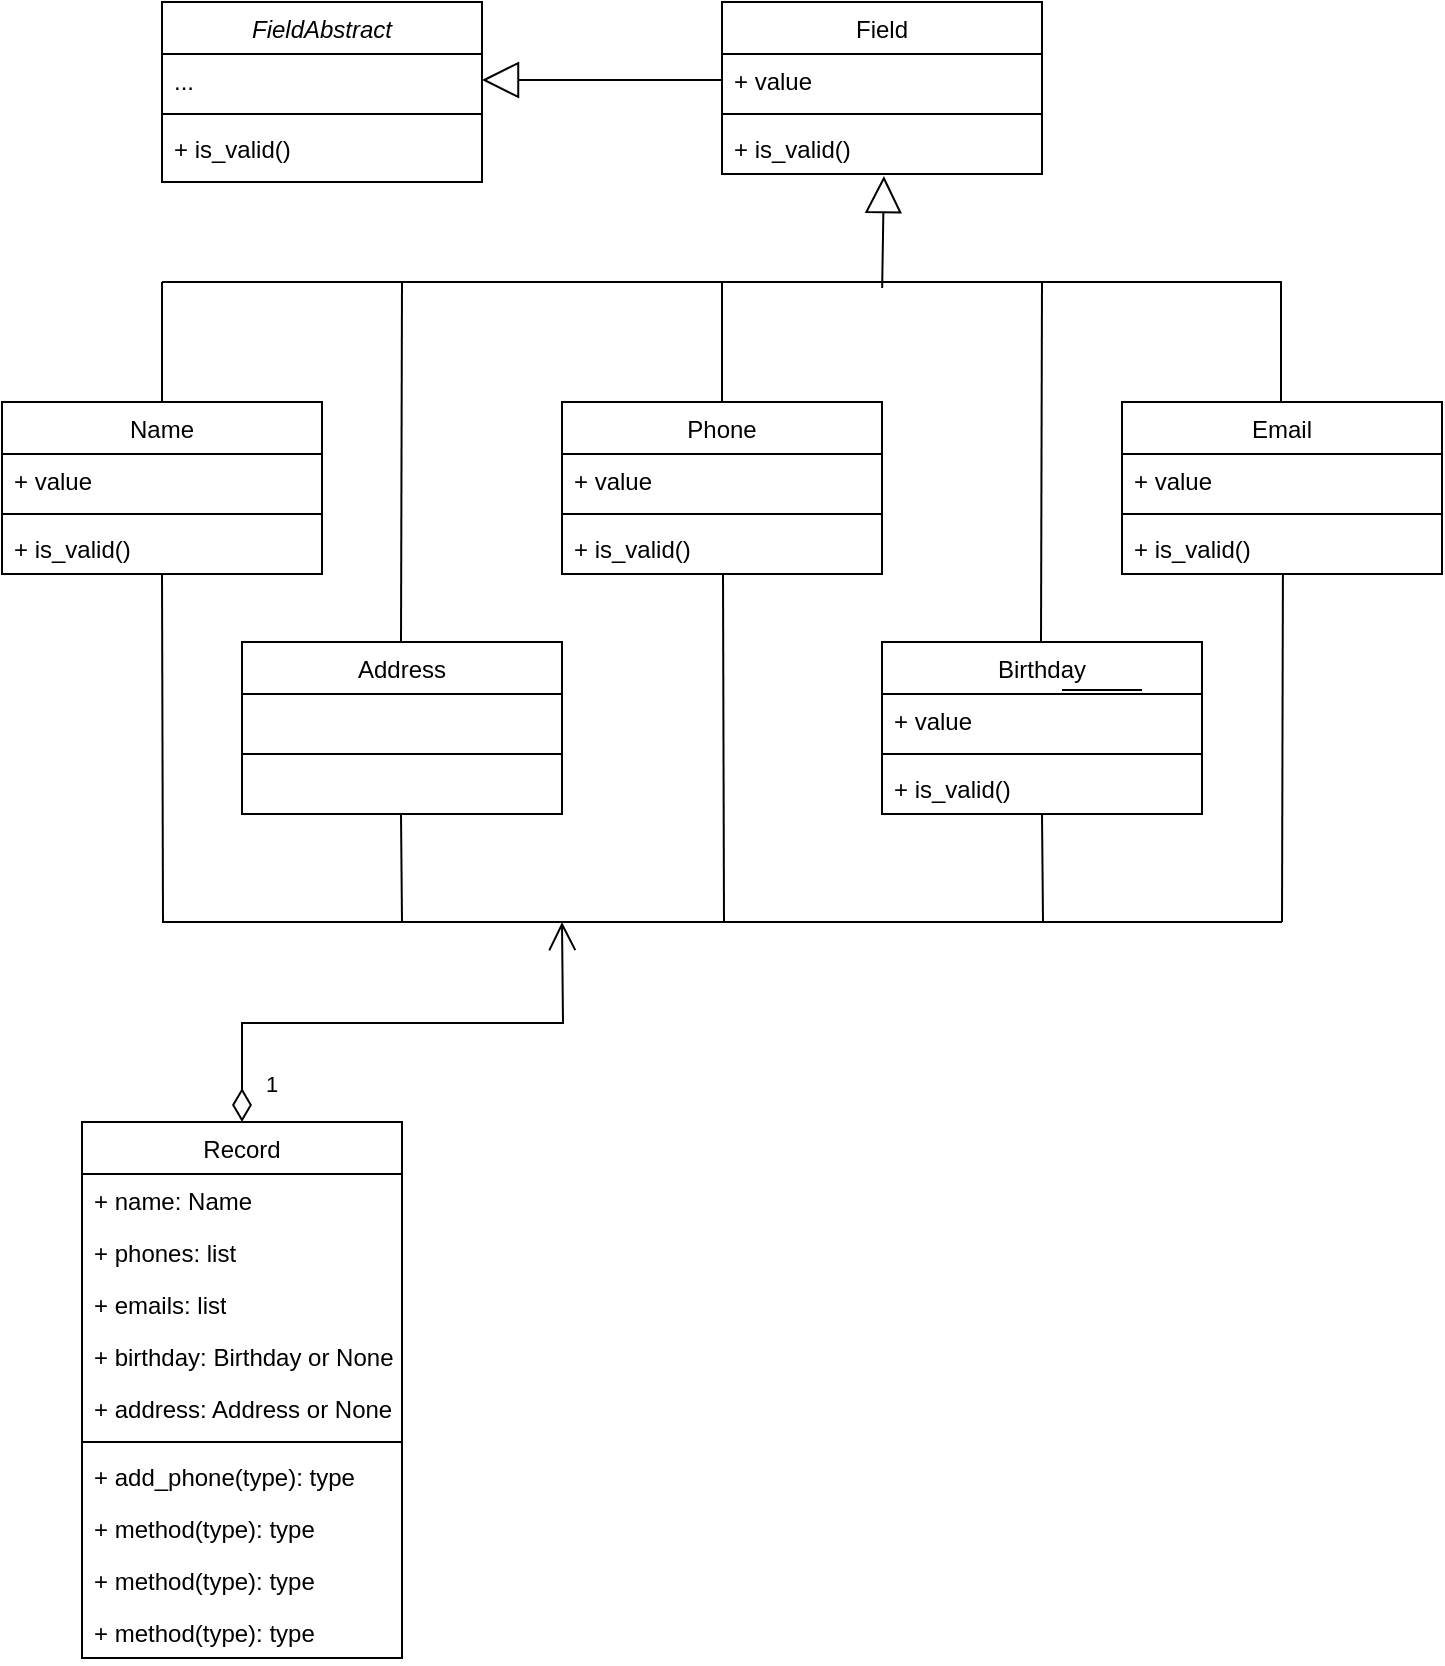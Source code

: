 <mxfile version="24.0.0" type="github">
  <diagram id="C5RBs43oDa-KdzZeNtuy" name="Page-1">
    <mxGraphModel dx="1394" dy="820" grid="1" gridSize="10" guides="1" tooltips="1" connect="1" arrows="1" fold="1" page="1" pageScale="1" pageWidth="827" pageHeight="1169" math="0" shadow="0">
      <root>
        <mxCell id="WIyWlLk6GJQsqaUBKTNV-0" />
        <mxCell id="WIyWlLk6GJQsqaUBKTNV-1" parent="WIyWlLk6GJQsqaUBKTNV-0" />
        <mxCell id="TdaEQUvyKpU_Swf0FTRU-17" value="FieldAbstract" style="swimlane;fontStyle=2;align=center;verticalAlign=top;childLayout=stackLayout;horizontal=1;startSize=26;horizontalStack=0;resizeParent=1;resizeLast=0;collapsible=1;marginBottom=0;rounded=0;shadow=0;strokeWidth=1;" vertex="1" parent="WIyWlLk6GJQsqaUBKTNV-1">
          <mxGeometry x="120" y="80" width="160" height="90" as="geometry">
            <mxRectangle x="230" y="140" width="160" height="26" as="alternateBounds" />
          </mxGeometry>
        </mxCell>
        <mxCell id="TdaEQUvyKpU_Swf0FTRU-20" value="..." style="text;align=left;verticalAlign=top;spacingLeft=4;spacingRight=4;overflow=hidden;rotatable=0;points=[[0,0.5],[1,0.5]];portConstraint=eastwest;rounded=0;shadow=0;html=0;" vertex="1" parent="TdaEQUvyKpU_Swf0FTRU-17">
          <mxGeometry y="26" width="160" height="26" as="geometry" />
        </mxCell>
        <mxCell id="TdaEQUvyKpU_Swf0FTRU-21" value="" style="line;html=1;strokeWidth=1;align=left;verticalAlign=middle;spacingTop=-1;spacingLeft=3;spacingRight=3;rotatable=0;labelPosition=right;points=[];portConstraint=eastwest;" vertex="1" parent="TdaEQUvyKpU_Swf0FTRU-17">
          <mxGeometry y="52" width="160" height="8" as="geometry" />
        </mxCell>
        <mxCell id="TdaEQUvyKpU_Swf0FTRU-22" value="+ is_valid()" style="text;align=left;verticalAlign=top;spacingLeft=4;spacingRight=4;overflow=hidden;rotatable=0;points=[[0,0.5],[1,0.5]];portConstraint=eastwest;" vertex="1" parent="TdaEQUvyKpU_Swf0FTRU-17">
          <mxGeometry y="60" width="160" height="26" as="geometry" />
        </mxCell>
        <mxCell id="TdaEQUvyKpU_Swf0FTRU-23" value="&lt;span style=&quot;font-weight: normal;&quot;&gt;Field&lt;/span&gt;" style="swimlane;fontStyle=1;align=center;verticalAlign=top;childLayout=stackLayout;horizontal=1;startSize=26;horizontalStack=0;resizeParent=1;resizeParentMax=0;resizeLast=0;collapsible=1;marginBottom=0;whiteSpace=wrap;html=1;" vertex="1" parent="WIyWlLk6GJQsqaUBKTNV-1">
          <mxGeometry x="400" y="80" width="160" height="86" as="geometry" />
        </mxCell>
        <mxCell id="TdaEQUvyKpU_Swf0FTRU-24" value="+ value" style="text;strokeColor=none;fillColor=none;align=left;verticalAlign=top;spacingLeft=4;spacingRight=4;overflow=hidden;rotatable=0;points=[[0,0.5],[1,0.5]];portConstraint=eastwest;whiteSpace=wrap;html=1;" vertex="1" parent="TdaEQUvyKpU_Swf0FTRU-23">
          <mxGeometry y="26" width="160" height="26" as="geometry" />
        </mxCell>
        <mxCell id="TdaEQUvyKpU_Swf0FTRU-25" value="" style="line;strokeWidth=1;fillColor=none;align=left;verticalAlign=middle;spacingTop=-1;spacingLeft=3;spacingRight=3;rotatable=0;labelPosition=right;points=[];portConstraint=eastwest;strokeColor=inherit;" vertex="1" parent="TdaEQUvyKpU_Swf0FTRU-23">
          <mxGeometry y="52" width="160" height="8" as="geometry" />
        </mxCell>
        <mxCell id="TdaEQUvyKpU_Swf0FTRU-26" value="+&amp;nbsp;is_valid()" style="text;strokeColor=none;fillColor=none;align=left;verticalAlign=top;spacingLeft=4;spacingRight=4;overflow=hidden;rotatable=0;points=[[0,0.5],[1,0.5]];portConstraint=eastwest;whiteSpace=wrap;html=1;" vertex="1" parent="TdaEQUvyKpU_Swf0FTRU-23">
          <mxGeometry y="60" width="160" height="26" as="geometry" />
        </mxCell>
        <mxCell id="TdaEQUvyKpU_Swf0FTRU-28" value="" style="endArrow=block;endSize=16;endFill=0;html=1;rounded=0;exitX=0;exitY=0.5;exitDx=0;exitDy=0;entryX=1;entryY=0.5;entryDx=0;entryDy=0;" edge="1" parent="WIyWlLk6GJQsqaUBKTNV-1" source="TdaEQUvyKpU_Swf0FTRU-24" target="TdaEQUvyKpU_Swf0FTRU-20">
          <mxGeometry width="160" relative="1" as="geometry">
            <mxPoint x="230" y="250" as="sourcePoint" />
            <mxPoint x="390" y="250" as="targetPoint" />
          </mxGeometry>
        </mxCell>
        <mxCell id="TdaEQUvyKpU_Swf0FTRU-29" value="&lt;span style=&quot;font-weight: normal;&quot;&gt;Name&lt;/span&gt;" style="swimlane;fontStyle=1;align=center;verticalAlign=top;childLayout=stackLayout;horizontal=1;startSize=26;horizontalStack=0;resizeParent=1;resizeParentMax=0;resizeLast=0;collapsible=1;marginBottom=0;whiteSpace=wrap;html=1;" vertex="1" parent="WIyWlLk6GJQsqaUBKTNV-1">
          <mxGeometry x="40" y="280" width="160" height="86" as="geometry" />
        </mxCell>
        <mxCell id="TdaEQUvyKpU_Swf0FTRU-30" value="+ value" style="text;strokeColor=none;fillColor=none;align=left;verticalAlign=top;spacingLeft=4;spacingRight=4;overflow=hidden;rotatable=0;points=[[0,0.5],[1,0.5]];portConstraint=eastwest;whiteSpace=wrap;html=1;" vertex="1" parent="TdaEQUvyKpU_Swf0FTRU-29">
          <mxGeometry y="26" width="160" height="26" as="geometry" />
        </mxCell>
        <mxCell id="TdaEQUvyKpU_Swf0FTRU-31" value="" style="line;strokeWidth=1;fillColor=none;align=left;verticalAlign=middle;spacingTop=-1;spacingLeft=3;spacingRight=3;rotatable=0;labelPosition=right;points=[];portConstraint=eastwest;strokeColor=inherit;" vertex="1" parent="TdaEQUvyKpU_Swf0FTRU-29">
          <mxGeometry y="52" width="160" height="8" as="geometry" />
        </mxCell>
        <mxCell id="TdaEQUvyKpU_Swf0FTRU-32" value="+&amp;nbsp;is_valid()" style="text;strokeColor=none;fillColor=none;align=left;verticalAlign=top;spacingLeft=4;spacingRight=4;overflow=hidden;rotatable=0;points=[[0,0.5],[1,0.5]];portConstraint=eastwest;whiteSpace=wrap;html=1;" vertex="1" parent="TdaEQUvyKpU_Swf0FTRU-29">
          <mxGeometry y="60" width="160" height="26" as="geometry" />
        </mxCell>
        <mxCell id="TdaEQUvyKpU_Swf0FTRU-33" value="&lt;span style=&quot;font-weight: normal;&quot;&gt;Phone&lt;/span&gt;" style="swimlane;fontStyle=1;align=center;verticalAlign=top;childLayout=stackLayout;horizontal=1;startSize=26;horizontalStack=0;resizeParent=1;resizeParentMax=0;resizeLast=0;collapsible=1;marginBottom=0;whiteSpace=wrap;html=1;" vertex="1" parent="WIyWlLk6GJQsqaUBKTNV-1">
          <mxGeometry x="320" y="280" width="160" height="86" as="geometry" />
        </mxCell>
        <mxCell id="TdaEQUvyKpU_Swf0FTRU-34" value="+ value" style="text;strokeColor=none;fillColor=none;align=left;verticalAlign=top;spacingLeft=4;spacingRight=4;overflow=hidden;rotatable=0;points=[[0,0.5],[1,0.5]];portConstraint=eastwest;whiteSpace=wrap;html=1;" vertex="1" parent="TdaEQUvyKpU_Swf0FTRU-33">
          <mxGeometry y="26" width="160" height="26" as="geometry" />
        </mxCell>
        <mxCell id="TdaEQUvyKpU_Swf0FTRU-35" value="" style="line;strokeWidth=1;fillColor=none;align=left;verticalAlign=middle;spacingTop=-1;spacingLeft=3;spacingRight=3;rotatable=0;labelPosition=right;points=[];portConstraint=eastwest;strokeColor=inherit;" vertex="1" parent="TdaEQUvyKpU_Swf0FTRU-33">
          <mxGeometry y="52" width="160" height="8" as="geometry" />
        </mxCell>
        <mxCell id="TdaEQUvyKpU_Swf0FTRU-36" value="+&amp;nbsp;is_valid()" style="text;strokeColor=none;fillColor=none;align=left;verticalAlign=top;spacingLeft=4;spacingRight=4;overflow=hidden;rotatable=0;points=[[0,0.5],[1,0.5]];portConstraint=eastwest;whiteSpace=wrap;html=1;" vertex="1" parent="TdaEQUvyKpU_Swf0FTRU-33">
          <mxGeometry y="60" width="160" height="26" as="geometry" />
        </mxCell>
        <mxCell id="TdaEQUvyKpU_Swf0FTRU-37" value="&lt;span style=&quot;font-weight: normal;&quot;&gt;Email&lt;/span&gt;" style="swimlane;fontStyle=1;align=center;verticalAlign=top;childLayout=stackLayout;horizontal=1;startSize=26;horizontalStack=0;resizeParent=1;resizeParentMax=0;resizeLast=0;collapsible=1;marginBottom=0;whiteSpace=wrap;html=1;" vertex="1" parent="WIyWlLk6GJQsqaUBKTNV-1">
          <mxGeometry x="600" y="280" width="160" height="86" as="geometry" />
        </mxCell>
        <mxCell id="TdaEQUvyKpU_Swf0FTRU-38" value="+ value" style="text;strokeColor=none;fillColor=none;align=left;verticalAlign=top;spacingLeft=4;spacingRight=4;overflow=hidden;rotatable=0;points=[[0,0.5],[1,0.5]];portConstraint=eastwest;whiteSpace=wrap;html=1;" vertex="1" parent="TdaEQUvyKpU_Swf0FTRU-37">
          <mxGeometry y="26" width="160" height="26" as="geometry" />
        </mxCell>
        <mxCell id="TdaEQUvyKpU_Swf0FTRU-39" value="" style="line;strokeWidth=1;fillColor=none;align=left;verticalAlign=middle;spacingTop=-1;spacingLeft=3;spacingRight=3;rotatable=0;labelPosition=right;points=[];portConstraint=eastwest;strokeColor=inherit;" vertex="1" parent="TdaEQUvyKpU_Swf0FTRU-37">
          <mxGeometry y="52" width="160" height="8" as="geometry" />
        </mxCell>
        <mxCell id="TdaEQUvyKpU_Swf0FTRU-40" value="+&amp;nbsp;is_valid()" style="text;strokeColor=none;fillColor=none;align=left;verticalAlign=top;spacingLeft=4;spacingRight=4;overflow=hidden;rotatable=0;points=[[0,0.5],[1,0.5]];portConstraint=eastwest;whiteSpace=wrap;html=1;" vertex="1" parent="TdaEQUvyKpU_Swf0FTRU-37">
          <mxGeometry y="60" width="160" height="26" as="geometry" />
        </mxCell>
        <mxCell id="TdaEQUvyKpU_Swf0FTRU-41" value="&lt;span style=&quot;font-weight: 400;&quot;&gt;Address&lt;/span&gt;" style="swimlane;fontStyle=1;align=center;verticalAlign=top;childLayout=stackLayout;horizontal=1;startSize=26;horizontalStack=0;resizeParent=1;resizeParentMax=0;resizeLast=0;collapsible=1;marginBottom=0;whiteSpace=wrap;html=1;" vertex="1" parent="WIyWlLk6GJQsqaUBKTNV-1">
          <mxGeometry x="160" y="400" width="160" height="86" as="geometry" />
        </mxCell>
        <mxCell id="TdaEQUvyKpU_Swf0FTRU-42" value="&amp;nbsp;" style="text;strokeColor=none;fillColor=none;align=left;verticalAlign=top;spacingLeft=4;spacingRight=4;overflow=hidden;rotatable=0;points=[[0,0.5],[1,0.5]];portConstraint=eastwest;whiteSpace=wrap;html=1;" vertex="1" parent="TdaEQUvyKpU_Swf0FTRU-41">
          <mxGeometry y="26" width="160" height="26" as="geometry" />
        </mxCell>
        <mxCell id="TdaEQUvyKpU_Swf0FTRU-43" value="" style="line;strokeWidth=1;fillColor=none;align=left;verticalAlign=middle;spacingTop=-1;spacingLeft=3;spacingRight=3;rotatable=0;labelPosition=right;points=[];portConstraint=eastwest;strokeColor=inherit;" vertex="1" parent="TdaEQUvyKpU_Swf0FTRU-41">
          <mxGeometry y="52" width="160" height="8" as="geometry" />
        </mxCell>
        <mxCell id="TdaEQUvyKpU_Swf0FTRU-44" value="&amp;nbsp;" style="text;strokeColor=none;fillColor=none;align=left;verticalAlign=top;spacingLeft=4;spacingRight=4;overflow=hidden;rotatable=0;points=[[0,0.5],[1,0.5]];portConstraint=eastwest;whiteSpace=wrap;html=1;" vertex="1" parent="TdaEQUvyKpU_Swf0FTRU-41">
          <mxGeometry y="60" width="160" height="26" as="geometry" />
        </mxCell>
        <mxCell id="TdaEQUvyKpU_Swf0FTRU-45" value="&lt;span style=&quot;font-weight: 400;&quot;&gt;Birthday&lt;/span&gt;" style="swimlane;fontStyle=1;align=center;verticalAlign=top;childLayout=stackLayout;horizontal=1;startSize=26;horizontalStack=0;resizeParent=1;resizeParentMax=0;resizeLast=0;collapsible=1;marginBottom=0;whiteSpace=wrap;html=1;" vertex="1" parent="WIyWlLk6GJQsqaUBKTNV-1">
          <mxGeometry x="480" y="400" width="160" height="86" as="geometry" />
        </mxCell>
        <mxCell id="TdaEQUvyKpU_Swf0FTRU-46" value="+ value" style="text;strokeColor=none;fillColor=none;align=left;verticalAlign=top;spacingLeft=4;spacingRight=4;overflow=hidden;rotatable=0;points=[[0,0.5],[1,0.5]];portConstraint=eastwest;whiteSpace=wrap;html=1;" vertex="1" parent="TdaEQUvyKpU_Swf0FTRU-45">
          <mxGeometry y="26" width="160" height="26" as="geometry" />
        </mxCell>
        <mxCell id="TdaEQUvyKpU_Swf0FTRU-47" value="" style="line;strokeWidth=1;fillColor=none;align=left;verticalAlign=middle;spacingTop=-1;spacingLeft=3;spacingRight=3;rotatable=0;labelPosition=right;points=[];portConstraint=eastwest;strokeColor=inherit;" vertex="1" parent="TdaEQUvyKpU_Swf0FTRU-45">
          <mxGeometry y="52" width="160" height="8" as="geometry" />
        </mxCell>
        <mxCell id="TdaEQUvyKpU_Swf0FTRU-48" value="+&amp;nbsp;is_valid()" style="text;strokeColor=none;fillColor=none;align=left;verticalAlign=top;spacingLeft=4;spacingRight=4;overflow=hidden;rotatable=0;points=[[0,0.5],[1,0.5]];portConstraint=eastwest;whiteSpace=wrap;html=1;" vertex="1" parent="TdaEQUvyKpU_Swf0FTRU-45">
          <mxGeometry y="60" width="160" height="26" as="geometry" />
        </mxCell>
        <mxCell id="TdaEQUvyKpU_Swf0FTRU-49" value="" style="endArrow=block;endSize=16;endFill=0;html=1;rounded=0;entryX=0.506;entryY=1.038;entryDx=0;entryDy=0;entryPerimeter=0;exitX=0.643;exitY=0.375;exitDx=0;exitDy=0;exitPerimeter=0;" edge="1" parent="WIyWlLk6GJQsqaUBKTNV-1" target="TdaEQUvyKpU_Swf0FTRU-26">
          <mxGeometry width="160" relative="1" as="geometry">
            <mxPoint x="480.08" y="223" as="sourcePoint" />
            <mxPoint x="480" y="190" as="targetPoint" />
          </mxGeometry>
        </mxCell>
        <mxCell id="TdaEQUvyKpU_Swf0FTRU-50" value="" style="line;strokeWidth=1;fillColor=none;align=left;verticalAlign=middle;spacingTop=-1;spacingLeft=3;spacingRight=3;rotatable=0;labelPosition=right;points=[];portConstraint=eastwest;strokeColor=inherit;" vertex="1" parent="WIyWlLk6GJQsqaUBKTNV-1">
          <mxGeometry x="570" y="420" width="40" height="8" as="geometry" />
        </mxCell>
        <mxCell id="TdaEQUvyKpU_Swf0FTRU-60" value="" style="endArrow=none;html=1;rounded=0;" edge="1" parent="WIyWlLk6GJQsqaUBKTNV-1">
          <mxGeometry width="50" height="50" relative="1" as="geometry">
            <mxPoint x="120" y="220" as="sourcePoint" />
            <mxPoint x="680" y="220" as="targetPoint" />
          </mxGeometry>
        </mxCell>
        <mxCell id="TdaEQUvyKpU_Swf0FTRU-61" value="" style="endArrow=none;html=1;rounded=0;" edge="1" parent="WIyWlLk6GJQsqaUBKTNV-1">
          <mxGeometry width="50" height="50" relative="1" as="geometry">
            <mxPoint x="120" y="280" as="sourcePoint" />
            <mxPoint x="120" y="220" as="targetPoint" />
          </mxGeometry>
        </mxCell>
        <mxCell id="TdaEQUvyKpU_Swf0FTRU-62" value="" style="endArrow=none;html=1;rounded=0;" edge="1" parent="WIyWlLk6GJQsqaUBKTNV-1">
          <mxGeometry width="50" height="50" relative="1" as="geometry">
            <mxPoint x="400" y="280" as="sourcePoint" />
            <mxPoint x="400" y="220" as="targetPoint" />
          </mxGeometry>
        </mxCell>
        <mxCell id="TdaEQUvyKpU_Swf0FTRU-63" value="" style="endArrow=none;html=1;rounded=0;" edge="1" parent="WIyWlLk6GJQsqaUBKTNV-1">
          <mxGeometry width="50" height="50" relative="1" as="geometry">
            <mxPoint x="679.5" y="280" as="sourcePoint" />
            <mxPoint x="679.5" y="220" as="targetPoint" />
          </mxGeometry>
        </mxCell>
        <mxCell id="TdaEQUvyKpU_Swf0FTRU-64" value="" style="endArrow=none;html=1;rounded=0;" edge="1" parent="WIyWlLk6GJQsqaUBKTNV-1">
          <mxGeometry width="50" height="50" relative="1" as="geometry">
            <mxPoint x="239.5" y="400" as="sourcePoint" />
            <mxPoint x="240" y="220" as="targetPoint" />
          </mxGeometry>
        </mxCell>
        <mxCell id="TdaEQUvyKpU_Swf0FTRU-65" value="" style="endArrow=none;html=1;rounded=0;" edge="1" parent="WIyWlLk6GJQsqaUBKTNV-1">
          <mxGeometry width="50" height="50" relative="1" as="geometry">
            <mxPoint x="559.5" y="400" as="sourcePoint" />
            <mxPoint x="560" y="220" as="targetPoint" />
          </mxGeometry>
        </mxCell>
        <mxCell id="TdaEQUvyKpU_Swf0FTRU-66" value="&lt;span style=&quot;font-weight: 400;&quot;&gt;Record&lt;/span&gt;" style="swimlane;fontStyle=1;align=center;verticalAlign=top;childLayout=stackLayout;horizontal=1;startSize=26;horizontalStack=0;resizeParent=1;resizeParentMax=0;resizeLast=0;collapsible=1;marginBottom=0;whiteSpace=wrap;html=1;" vertex="1" parent="WIyWlLk6GJQsqaUBKTNV-1">
          <mxGeometry x="80" y="640" width="160" height="268" as="geometry" />
        </mxCell>
        <mxCell id="TdaEQUvyKpU_Swf0FTRU-67" value="+ name:&amp;nbsp;&lt;span style=&quot;text-align: center;&quot;&gt;Name&lt;/span&gt;" style="text;strokeColor=none;fillColor=none;align=left;verticalAlign=top;spacingLeft=4;spacingRight=4;overflow=hidden;rotatable=0;points=[[0,0.5],[1,0.5]];portConstraint=eastwest;whiteSpace=wrap;html=1;" vertex="1" parent="TdaEQUvyKpU_Swf0FTRU-66">
          <mxGeometry y="26" width="160" height="26" as="geometry" />
        </mxCell>
        <mxCell id="TdaEQUvyKpU_Swf0FTRU-70" value="+ phones: list" style="text;strokeColor=none;fillColor=none;align=left;verticalAlign=top;spacingLeft=4;spacingRight=4;overflow=hidden;rotatable=0;points=[[0,0.5],[1,0.5]];portConstraint=eastwest;whiteSpace=wrap;html=1;" vertex="1" parent="TdaEQUvyKpU_Swf0FTRU-66">
          <mxGeometry y="52" width="160" height="26" as="geometry" />
        </mxCell>
        <mxCell id="TdaEQUvyKpU_Swf0FTRU-73" value="+ emails: list" style="text;strokeColor=none;fillColor=none;align=left;verticalAlign=top;spacingLeft=4;spacingRight=4;overflow=hidden;rotatable=0;points=[[0,0.5],[1,0.5]];portConstraint=eastwest;whiteSpace=wrap;html=1;" vertex="1" parent="TdaEQUvyKpU_Swf0FTRU-66">
          <mxGeometry y="78" width="160" height="26" as="geometry" />
        </mxCell>
        <mxCell id="TdaEQUvyKpU_Swf0FTRU-72" value="+ birthday: Birthday or None" style="text;strokeColor=none;fillColor=none;align=left;verticalAlign=top;spacingLeft=4;spacingRight=4;overflow=hidden;rotatable=0;points=[[0,0.5],[1,0.5]];portConstraint=eastwest;whiteSpace=wrap;html=1;" vertex="1" parent="TdaEQUvyKpU_Swf0FTRU-66">
          <mxGeometry y="104" width="160" height="26" as="geometry" />
        </mxCell>
        <mxCell id="TdaEQUvyKpU_Swf0FTRU-71" value="+ address: Address or None" style="text;strokeColor=none;fillColor=none;align=left;verticalAlign=top;spacingLeft=4;spacingRight=4;overflow=hidden;rotatable=0;points=[[0,0.5],[1,0.5]];portConstraint=eastwest;whiteSpace=wrap;html=1;" vertex="1" parent="TdaEQUvyKpU_Swf0FTRU-66">
          <mxGeometry y="130" width="160" height="26" as="geometry" />
        </mxCell>
        <mxCell id="TdaEQUvyKpU_Swf0FTRU-68" value="" style="line;strokeWidth=1;fillColor=none;align=left;verticalAlign=middle;spacingTop=-1;spacingLeft=3;spacingRight=3;rotatable=0;labelPosition=right;points=[];portConstraint=eastwest;strokeColor=inherit;" vertex="1" parent="TdaEQUvyKpU_Swf0FTRU-66">
          <mxGeometry y="156" width="160" height="8" as="geometry" />
        </mxCell>
        <mxCell id="TdaEQUvyKpU_Swf0FTRU-78" value="+ add_phone(type): type" style="text;strokeColor=none;fillColor=none;align=left;verticalAlign=top;spacingLeft=4;spacingRight=4;overflow=hidden;rotatable=0;points=[[0,0.5],[1,0.5]];portConstraint=eastwest;whiteSpace=wrap;html=1;" vertex="1" parent="TdaEQUvyKpU_Swf0FTRU-66">
          <mxGeometry y="164" width="160" height="26" as="geometry" />
        </mxCell>
        <mxCell id="TdaEQUvyKpU_Swf0FTRU-80" value="+ method(type): type" style="text;strokeColor=none;fillColor=none;align=left;verticalAlign=top;spacingLeft=4;spacingRight=4;overflow=hidden;rotatable=0;points=[[0,0.5],[1,0.5]];portConstraint=eastwest;whiteSpace=wrap;html=1;" vertex="1" parent="TdaEQUvyKpU_Swf0FTRU-66">
          <mxGeometry y="190" width="160" height="26" as="geometry" />
        </mxCell>
        <mxCell id="TdaEQUvyKpU_Swf0FTRU-79" value="+ method(type): type" style="text;strokeColor=none;fillColor=none;align=left;verticalAlign=top;spacingLeft=4;spacingRight=4;overflow=hidden;rotatable=0;points=[[0,0.5],[1,0.5]];portConstraint=eastwest;whiteSpace=wrap;html=1;" vertex="1" parent="TdaEQUvyKpU_Swf0FTRU-66">
          <mxGeometry y="216" width="160" height="26" as="geometry" />
        </mxCell>
        <mxCell id="TdaEQUvyKpU_Swf0FTRU-69" value="+ method(type): type" style="text;strokeColor=none;fillColor=none;align=left;verticalAlign=top;spacingLeft=4;spacingRight=4;overflow=hidden;rotatable=0;points=[[0,0.5],[1,0.5]];portConstraint=eastwest;whiteSpace=wrap;html=1;" vertex="1" parent="TdaEQUvyKpU_Swf0FTRU-66">
          <mxGeometry y="242" width="160" height="26" as="geometry" />
        </mxCell>
        <mxCell id="TdaEQUvyKpU_Swf0FTRU-84" value="" style="endArrow=none;html=1;rounded=0;" edge="1" parent="WIyWlLk6GJQsqaUBKTNV-1">
          <mxGeometry width="50" height="50" relative="1" as="geometry">
            <mxPoint x="120" y="540" as="sourcePoint" />
            <mxPoint x="680" y="540" as="targetPoint" />
          </mxGeometry>
        </mxCell>
        <mxCell id="TdaEQUvyKpU_Swf0FTRU-85" value="" style="endArrow=none;html=1;rounded=0;entryX=0.506;entryY=1.154;entryDx=0;entryDy=0;entryPerimeter=0;" edge="1" parent="WIyWlLk6GJQsqaUBKTNV-1">
          <mxGeometry width="50" height="50" relative="1" as="geometry">
            <mxPoint x="680" y="540" as="sourcePoint" />
            <mxPoint x="680.46" y="366.004" as="targetPoint" />
          </mxGeometry>
        </mxCell>
        <mxCell id="TdaEQUvyKpU_Swf0FTRU-86" value="" style="endArrow=none;html=1;rounded=0;entryX=0.506;entryY=1.154;entryDx=0;entryDy=0;entryPerimeter=0;" edge="1" parent="WIyWlLk6GJQsqaUBKTNV-1">
          <mxGeometry width="50" height="50" relative="1" as="geometry">
            <mxPoint x="401" y="540" as="sourcePoint" />
            <mxPoint x="400.5" y="366" as="targetPoint" />
          </mxGeometry>
        </mxCell>
        <mxCell id="TdaEQUvyKpU_Swf0FTRU-87" value="" style="endArrow=none;html=1;rounded=0;entryX=0.506;entryY=1.154;entryDx=0;entryDy=0;entryPerimeter=0;" edge="1" parent="WIyWlLk6GJQsqaUBKTNV-1">
          <mxGeometry width="50" height="50" relative="1" as="geometry">
            <mxPoint x="120.5" y="540" as="sourcePoint" />
            <mxPoint x="120" y="366" as="targetPoint" />
          </mxGeometry>
        </mxCell>
        <mxCell id="TdaEQUvyKpU_Swf0FTRU-88" value="" style="endArrow=none;html=1;rounded=0;" edge="1" parent="WIyWlLk6GJQsqaUBKTNV-1">
          <mxGeometry width="50" height="50" relative="1" as="geometry">
            <mxPoint x="240" y="540" as="sourcePoint" />
            <mxPoint x="239.5" y="486" as="targetPoint" />
          </mxGeometry>
        </mxCell>
        <mxCell id="TdaEQUvyKpU_Swf0FTRU-89" value="" style="endArrow=none;html=1;rounded=0;" edge="1" parent="WIyWlLk6GJQsqaUBKTNV-1">
          <mxGeometry width="50" height="50" relative="1" as="geometry">
            <mxPoint x="560.5" y="540" as="sourcePoint" />
            <mxPoint x="560" y="486" as="targetPoint" />
          </mxGeometry>
        </mxCell>
        <mxCell id="TdaEQUvyKpU_Swf0FTRU-90" value="1" style="endArrow=open;html=1;endSize=12;startArrow=diamondThin;startSize=14;startFill=0;edgeStyle=orthogonalEdgeStyle;align=left;verticalAlign=bottom;rounded=0;exitX=0.5;exitY=0;exitDx=0;exitDy=0;" edge="1" parent="WIyWlLk6GJQsqaUBKTNV-1" source="TdaEQUvyKpU_Swf0FTRU-66">
          <mxGeometry x="-0.923" y="-10" relative="1" as="geometry">
            <mxPoint x="240" y="600" as="sourcePoint" />
            <mxPoint x="320" y="540" as="targetPoint" />
            <mxPoint as="offset" />
          </mxGeometry>
        </mxCell>
      </root>
    </mxGraphModel>
  </diagram>
</mxfile>
